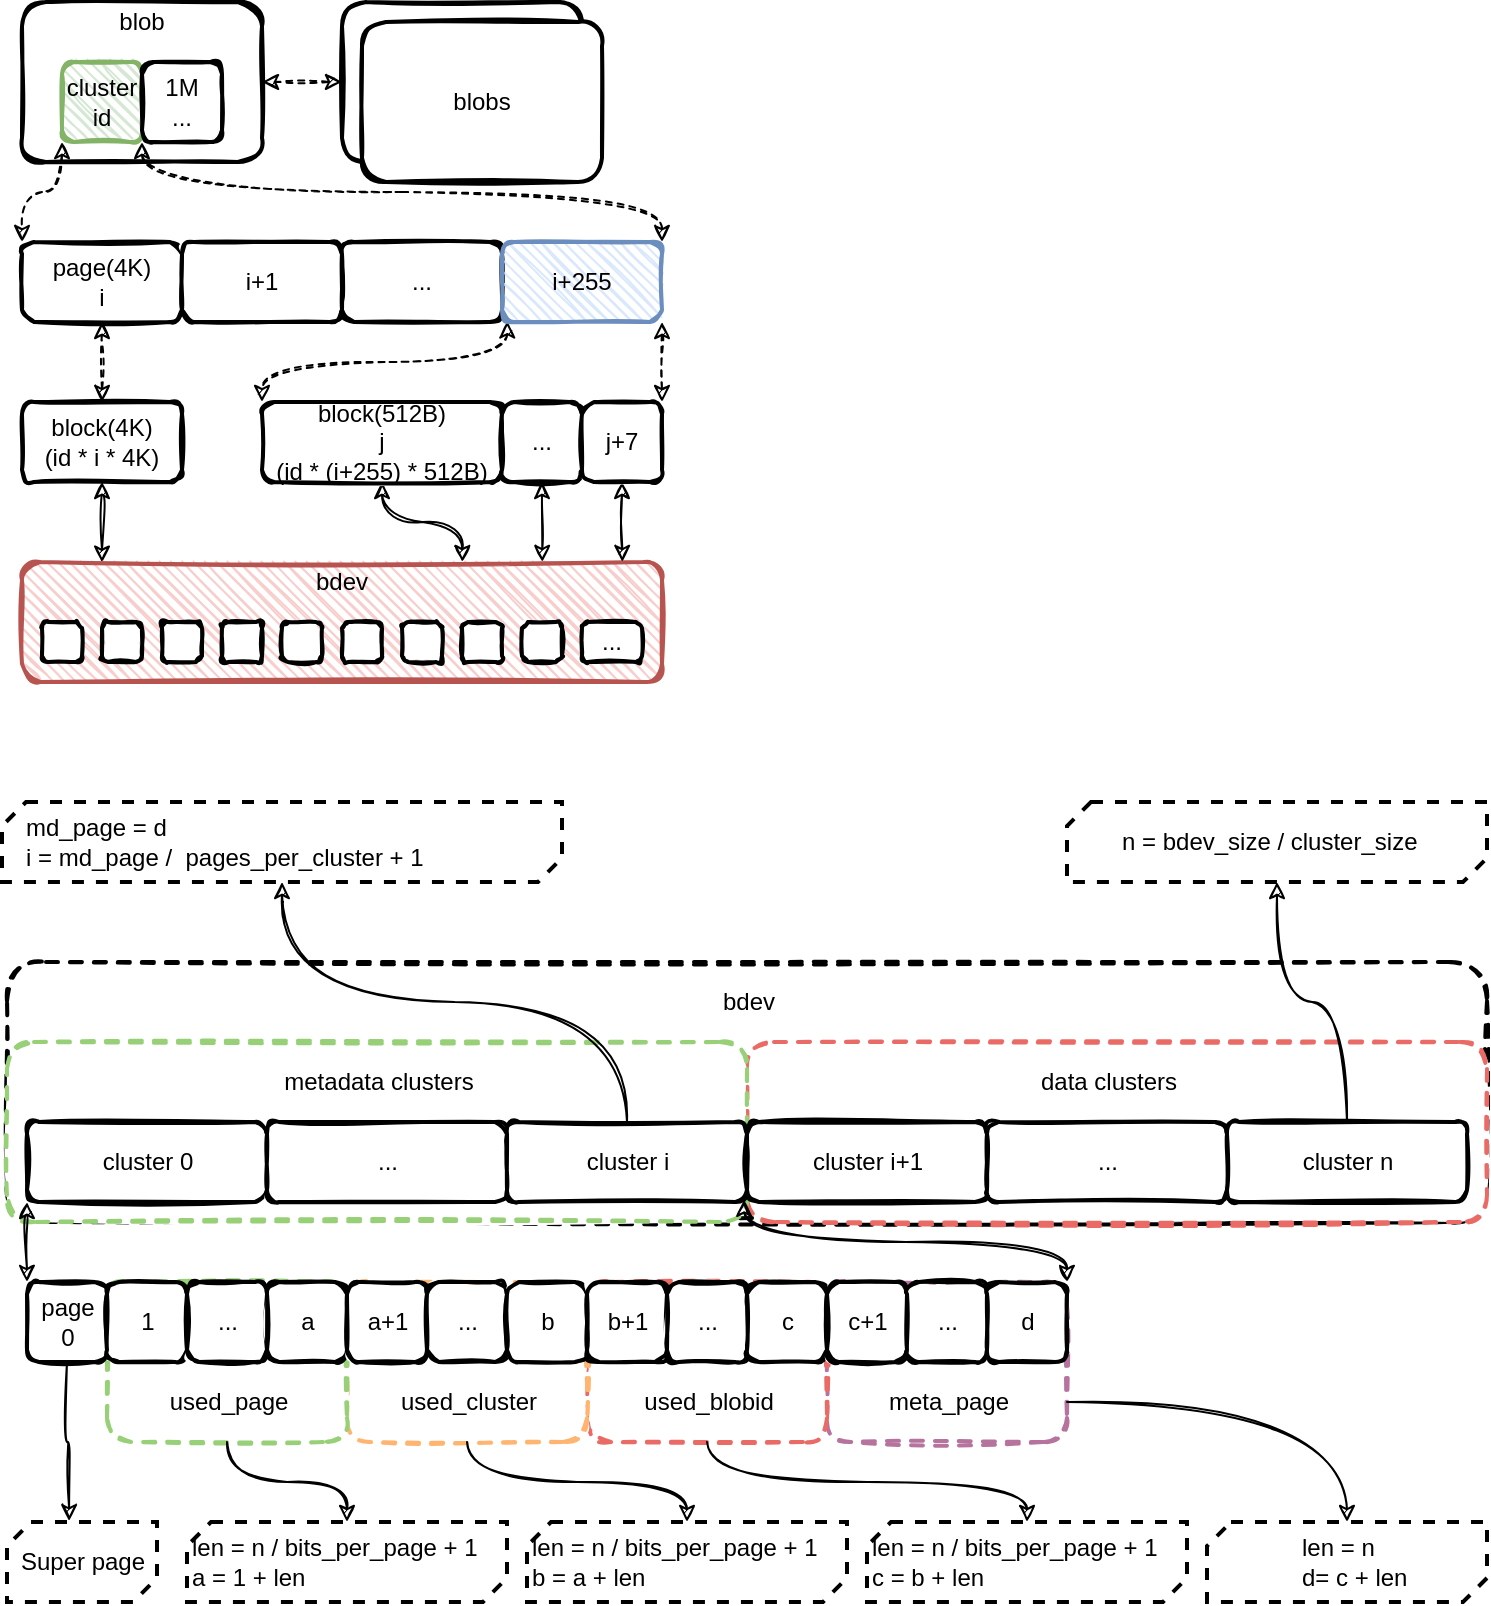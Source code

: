 <mxfile version="14.8.5" type="github" pages="3">
  <diagram id="HMUfEcPvsCLcHgVx3CYw" name="blobstore">
    <mxGraphModel dx="1185" dy="770" grid="1" gridSize="10" guides="1" tooltips="1" connect="1" arrows="1" fold="1" page="1" pageScale="1" pageWidth="827" pageHeight="1169" math="0" shadow="0">
      <root>
        <mxCell id="0" />
        <mxCell id="1" parent="0" />
        <mxCell id="opUjCVgP9MgVqrXwYfAH-7" style="edgeStyle=orthogonalEdgeStyle;curved=1;rounded=0;sketch=1;orthogonalLoop=1;jettySize=auto;html=1;entryX=0;entryY=0.5;entryDx=0;entryDy=0;dashed=1;startArrow=classic;startFill=1;" edge="1" parent="1" source="yjkvnuQAUtMfFMIKTsWW-1" target="opUjCVgP9MgVqrXwYfAH-2">
          <mxGeometry relative="1" as="geometry" />
        </mxCell>
        <mxCell id="yjkvnuQAUtMfFMIKTsWW-1" value="" style="rounded=1;whiteSpace=wrap;html=1;strokeWidth=2;fillWeight=4;hachureGap=8;hachureAngle=45;sketch=1;fillColor=#FFFFFF;" vertex="1" parent="1">
          <mxGeometry x="40" y="40" width="120" height="80" as="geometry" />
        </mxCell>
        <UserObject label="blob" placeholders="1" name="Variable" id="opUjCVgP9MgVqrXwYfAH-1">
          <mxCell style="text;html=1;strokeColor=none;fillColor=none;align=center;verticalAlign=middle;whiteSpace=wrap;overflow=hidden;fillWeight=1;hachureGap=4;" vertex="1" parent="1">
            <mxGeometry x="75" y="40" width="50" height="20" as="geometry" />
          </mxCell>
        </UserObject>
        <mxCell id="opUjCVgP9MgVqrXwYfAH-2" value="" style="rounded=1;whiteSpace=wrap;html=1;strokeWidth=2;fillWeight=4;hachureGap=8;hachureAngle=45;sketch=1;fillColor=#FFFFFF;" vertex="1" parent="1">
          <mxGeometry x="200" y="40" width="120" height="80" as="geometry" />
        </mxCell>
        <mxCell id="opUjCVgP9MgVqrXwYfAH-3" value="blobs" style="rounded=1;whiteSpace=wrap;html=1;strokeWidth=2;fillWeight=4;hachureGap=8;hachureAngle=45;sketch=1;fillColor=#FFFFFF;" vertex="1" parent="1">
          <mxGeometry x="210" y="50" width="120" height="80" as="geometry" />
        </mxCell>
        <mxCell id="opUjCVgP9MgVqrXwYfAH-14" style="edgeStyle=orthogonalEdgeStyle;curved=1;rounded=0;sketch=1;orthogonalLoop=1;jettySize=auto;html=1;exitX=0;exitY=1;exitDx=0;exitDy=0;entryX=0;entryY=0;entryDx=0;entryDy=0;dashed=1;startArrow=classic;startFill=1;" edge="1" parent="1" source="opUjCVgP9MgVqrXwYfAH-5" target="opUjCVgP9MgVqrXwYfAH-9">
          <mxGeometry relative="1" as="geometry" />
        </mxCell>
        <mxCell id="opUjCVgP9MgVqrXwYfAH-15" style="edgeStyle=orthogonalEdgeStyle;curved=1;rounded=0;sketch=1;orthogonalLoop=1;jettySize=auto;html=1;entryX=1;entryY=0;entryDx=0;entryDy=0;dashed=1;startArrow=classic;startFill=1;exitX=0;exitY=1;exitDx=0;exitDy=0;" edge="1" parent="1" source="opUjCVgP9MgVqrXwYfAH-6" target="opUjCVgP9MgVqrXwYfAH-13">
          <mxGeometry relative="1" as="geometry" />
        </mxCell>
        <mxCell id="opUjCVgP9MgVqrXwYfAH-5" value="cluster&lt;br&gt;id" style="rounded=1;whiteSpace=wrap;html=1;strokeWidth=2;fillWeight=1;hachureGap=4;hachureAngle=45;sketch=1;fillColor=#d5e8d4;strokeColor=#82b366;" vertex="1" parent="1">
          <mxGeometry x="60" y="70" width="40" height="40" as="geometry" />
        </mxCell>
        <mxCell id="opUjCVgP9MgVqrXwYfAH-6" value="1M&lt;br&gt;..." style="rounded=1;whiteSpace=wrap;html=1;strokeWidth=2;fillWeight=4;hachureGap=8;hachureAngle=45;sketch=1;fillColor=#FFFFFF;" vertex="1" parent="1">
          <mxGeometry x="100" y="70" width="40" height="40" as="geometry" />
        </mxCell>
        <mxCell id="opUjCVgP9MgVqrXwYfAH-17" style="edgeStyle=orthogonalEdgeStyle;curved=1;rounded=0;sketch=1;orthogonalLoop=1;jettySize=auto;html=1;entryX=0.5;entryY=0;entryDx=0;entryDy=0;dashed=1;startArrow=classic;startFill=1;" edge="1" parent="1" source="opUjCVgP9MgVqrXwYfAH-9" target="opUjCVgP9MgVqrXwYfAH-16">
          <mxGeometry relative="1" as="geometry" />
        </mxCell>
        <mxCell id="opUjCVgP9MgVqrXwYfAH-9" value="page(4K)&lt;br&gt;i" style="rounded=1;whiteSpace=wrap;html=1;strokeWidth=2;fillWeight=4;hachureGap=8;hachureAngle=45;sketch=1;fillColor=#FFFFFF;" vertex="1" parent="1">
          <mxGeometry x="40" y="160" width="80" height="40" as="geometry" />
        </mxCell>
        <mxCell id="opUjCVgP9MgVqrXwYfAH-11" value="i+1" style="rounded=1;whiteSpace=wrap;html=1;strokeWidth=2;fillWeight=4;hachureGap=8;hachureAngle=45;sketch=1;fillColor=#FFFFFF;" vertex="1" parent="1">
          <mxGeometry x="120" y="160" width="80" height="40" as="geometry" />
        </mxCell>
        <mxCell id="opUjCVgP9MgVqrXwYfAH-12" value="..." style="rounded=1;whiteSpace=wrap;html=1;strokeWidth=2;fillWeight=4;hachureGap=8;hachureAngle=45;sketch=1;fillColor=#FFFFFF;" vertex="1" parent="1">
          <mxGeometry x="200" y="160" width="80" height="40" as="geometry" />
        </mxCell>
        <mxCell id="opUjCVgP9MgVqrXwYfAH-43" style="edgeStyle=orthogonalEdgeStyle;curved=1;rounded=0;sketch=1;orthogonalLoop=1;jettySize=auto;html=1;entryX=0;entryY=0;entryDx=0;entryDy=0;startArrow=classic;startFill=1;exitX=0.033;exitY=0.992;exitDx=0;exitDy=0;exitPerimeter=0;dashed=1;" edge="1" parent="1" source="opUjCVgP9MgVqrXwYfAH-13" target="opUjCVgP9MgVqrXwYfAH-39">
          <mxGeometry relative="1" as="geometry" />
        </mxCell>
        <mxCell id="opUjCVgP9MgVqrXwYfAH-44" style="edgeStyle=orthogonalEdgeStyle;curved=1;rounded=0;sketch=1;orthogonalLoop=1;jettySize=auto;html=1;entryX=1;entryY=0;entryDx=0;entryDy=0;dashed=1;startArrow=classic;startFill=1;exitX=1;exitY=1;exitDx=0;exitDy=0;" edge="1" parent="1" source="opUjCVgP9MgVqrXwYfAH-13" target="opUjCVgP9MgVqrXwYfAH-42">
          <mxGeometry relative="1" as="geometry" />
        </mxCell>
        <mxCell id="opUjCVgP9MgVqrXwYfAH-13" value="i+255" style="rounded=1;whiteSpace=wrap;html=1;strokeWidth=2;fillWeight=1;hachureGap=4;hachureAngle=45;sketch=1;fillColor=#dae8fc;strokeColor=#6c8ebf;" vertex="1" parent="1">
          <mxGeometry x="280" y="160" width="80" height="40" as="geometry" />
        </mxCell>
        <mxCell id="opUjCVgP9MgVqrXwYfAH-38" style="edgeStyle=orthogonalEdgeStyle;curved=1;rounded=0;sketch=1;orthogonalLoop=1;jettySize=auto;html=1;entryX=0.125;entryY=0.006;entryDx=0;entryDy=0;entryPerimeter=0;startArrow=classic;startFill=1;" edge="1" parent="1" source="opUjCVgP9MgVqrXwYfAH-16" target="opUjCVgP9MgVqrXwYfAH-21">
          <mxGeometry relative="1" as="geometry" />
        </mxCell>
        <mxCell id="opUjCVgP9MgVqrXwYfAH-16" value="block(4K)&lt;br&gt;(id * i * 4K)" style="rounded=1;whiteSpace=wrap;html=1;strokeWidth=2;fillWeight=4;hachureGap=8;hachureAngle=45;sketch=1;fillColor=#FFFFFF;" vertex="1" parent="1">
          <mxGeometry x="40" y="240" width="80" height="40" as="geometry" />
        </mxCell>
        <mxCell id="opUjCVgP9MgVqrXwYfAH-21" value="" style="rounded=1;whiteSpace=wrap;html=1;strokeWidth=2;fillWeight=1;hachureGap=4;hachureAngle=45;sketch=1;fillColor=#f8cecc;strokeColor=#b85450;" vertex="1" parent="1">
          <mxGeometry x="40" y="320" width="320" height="60" as="geometry" />
        </mxCell>
        <mxCell id="opUjCVgP9MgVqrXwYfAH-22" value="" style="rounded=1;whiteSpace=wrap;html=1;strokeWidth=2;fillWeight=4;hachureGap=8;hachureAngle=45;sketch=1;fillColor=#FFFFFF;" vertex="1" parent="1">
          <mxGeometry x="50" y="350" width="20" height="20" as="geometry" />
        </mxCell>
        <mxCell id="opUjCVgP9MgVqrXwYfAH-28" value="" style="rounded=1;whiteSpace=wrap;html=1;strokeWidth=2;fillWeight=4;hachureGap=8;hachureAngle=45;sketch=1;fillColor=#FFFFFF;" vertex="1" parent="1">
          <mxGeometry x="80" y="350" width="20" height="20" as="geometry" />
        </mxCell>
        <mxCell id="opUjCVgP9MgVqrXwYfAH-29" value="" style="rounded=1;whiteSpace=wrap;html=1;strokeWidth=2;fillWeight=4;hachureGap=8;hachureAngle=45;sketch=1;fillColor=#FFFFFF;" vertex="1" parent="1">
          <mxGeometry x="110" y="350" width="20" height="20" as="geometry" />
        </mxCell>
        <mxCell id="opUjCVgP9MgVqrXwYfAH-30" value="" style="rounded=1;whiteSpace=wrap;html=1;strokeWidth=2;fillWeight=4;hachureGap=8;hachureAngle=45;sketch=1;fillColor=#FFFFFF;" vertex="1" parent="1">
          <mxGeometry x="140" y="350" width="20" height="20" as="geometry" />
        </mxCell>
        <mxCell id="opUjCVgP9MgVqrXwYfAH-31" value="" style="rounded=1;whiteSpace=wrap;html=1;strokeWidth=2;fillWeight=4;hachureGap=8;hachureAngle=45;sketch=1;fillColor=#FFFFFF;" vertex="1" parent="1">
          <mxGeometry x="170" y="350" width="20" height="20" as="geometry" />
        </mxCell>
        <mxCell id="opUjCVgP9MgVqrXwYfAH-32" value="" style="rounded=1;whiteSpace=wrap;html=1;strokeWidth=2;fillWeight=4;hachureGap=8;hachureAngle=45;sketch=1;fillColor=#FFFFFF;" vertex="1" parent="1">
          <mxGeometry x="200" y="350" width="20" height="20" as="geometry" />
        </mxCell>
        <mxCell id="opUjCVgP9MgVqrXwYfAH-33" value="" style="rounded=1;whiteSpace=wrap;html=1;strokeWidth=2;fillWeight=4;hachureGap=8;hachureAngle=45;sketch=1;fillColor=#FFFFFF;" vertex="1" parent="1">
          <mxGeometry x="230" y="350" width="20" height="20" as="geometry" />
        </mxCell>
        <mxCell id="opUjCVgP9MgVqrXwYfAH-34" value="" style="rounded=1;whiteSpace=wrap;html=1;strokeWidth=2;fillWeight=4;hachureGap=8;hachureAngle=45;sketch=1;fillColor=#FFFFFF;" vertex="1" parent="1">
          <mxGeometry x="260" y="350" width="20" height="20" as="geometry" />
        </mxCell>
        <mxCell id="opUjCVgP9MgVqrXwYfAH-35" value="" style="rounded=1;whiteSpace=wrap;html=1;strokeWidth=2;fillWeight=4;hachureGap=8;hachureAngle=45;sketch=1;fillColor=#FFFFFF;" vertex="1" parent="1">
          <mxGeometry x="290" y="350" width="20" height="20" as="geometry" />
        </mxCell>
        <mxCell id="opUjCVgP9MgVqrXwYfAH-36" value="..." style="rounded=1;whiteSpace=wrap;html=1;strokeWidth=2;fillWeight=4;hachureGap=8;hachureAngle=45;sketch=1;fillColor=#FFFFFF;" vertex="1" parent="1">
          <mxGeometry x="320" y="350" width="30" height="20" as="geometry" />
        </mxCell>
        <UserObject label="bdev" placeholders="1" name="Variable" id="opUjCVgP9MgVqrXwYfAH-37">
          <mxCell style="text;html=1;strokeColor=none;fillColor=none;align=center;verticalAlign=middle;whiteSpace=wrap;overflow=hidden;dashed=1;fillWeight=1;hachureGap=4;" vertex="1" parent="1">
            <mxGeometry x="160" y="320" width="80" height="20" as="geometry" />
          </mxCell>
        </UserObject>
        <mxCell id="opUjCVgP9MgVqrXwYfAH-45" style="edgeStyle=orthogonalEdgeStyle;curved=1;rounded=0;sketch=1;orthogonalLoop=1;jettySize=auto;html=1;entryX=0.688;entryY=0;entryDx=0;entryDy=0;entryPerimeter=0;startArrow=classic;startFill=1;" edge="1" parent="1" source="opUjCVgP9MgVqrXwYfAH-39" target="opUjCVgP9MgVqrXwYfAH-21">
          <mxGeometry relative="1" as="geometry" />
        </mxCell>
        <mxCell id="opUjCVgP9MgVqrXwYfAH-39" value="block(512B)&lt;br&gt;j&lt;br&gt;(id * (i+255) * 512B)" style="rounded=1;whiteSpace=wrap;html=1;strokeWidth=2;fillWeight=4;hachureGap=8;hachureAngle=45;sketch=1;fillColor=#FFFFFF;" vertex="1" parent="1">
          <mxGeometry x="160" y="240" width="120" height="40" as="geometry" />
        </mxCell>
        <mxCell id="opUjCVgP9MgVqrXwYfAH-46" style="edgeStyle=orthogonalEdgeStyle;curved=1;rounded=0;sketch=1;orthogonalLoop=1;jettySize=auto;html=1;entryX=0.813;entryY=0;entryDx=0;entryDy=0;entryPerimeter=0;startArrow=classic;startFill=1;" edge="1" parent="1" source="opUjCVgP9MgVqrXwYfAH-41" target="opUjCVgP9MgVqrXwYfAH-21">
          <mxGeometry relative="1" as="geometry" />
        </mxCell>
        <mxCell id="opUjCVgP9MgVqrXwYfAH-41" value="..." style="rounded=1;whiteSpace=wrap;html=1;strokeWidth=2;fillWeight=4;hachureGap=8;hachureAngle=45;sketch=1;fillColor=#FFFFFF;" vertex="1" parent="1">
          <mxGeometry x="280" y="240" width="40" height="40" as="geometry" />
        </mxCell>
        <mxCell id="opUjCVgP9MgVqrXwYfAH-47" style="edgeStyle=orthogonalEdgeStyle;curved=1;rounded=0;sketch=1;orthogonalLoop=1;jettySize=auto;html=1;entryX=0.938;entryY=0;entryDx=0;entryDy=0;entryPerimeter=0;startArrow=classic;startFill=1;" edge="1" parent="1" source="opUjCVgP9MgVqrXwYfAH-42" target="opUjCVgP9MgVqrXwYfAH-21">
          <mxGeometry relative="1" as="geometry" />
        </mxCell>
        <mxCell id="opUjCVgP9MgVqrXwYfAH-42" value="j+7" style="rounded=1;whiteSpace=wrap;html=1;strokeWidth=2;fillWeight=4;hachureGap=8;hachureAngle=45;sketch=1;fillColor=#FFFFFF;" vertex="1" parent="1">
          <mxGeometry x="320" y="240" width="40" height="40" as="geometry" />
        </mxCell>
        <mxCell id="MxjPXMLoZIJZ8kRGRF24-5" value="" style="group" vertex="1" connectable="0" parent="1">
          <mxGeometry x="30" y="440" width="742.5" height="400" as="geometry" />
        </mxCell>
        <mxCell id="MxjPXMLoZIJZ8kRGRF24-3" value="" style="rounded=1;whiteSpace=wrap;html=1;strokeWidth=2;fillWeight=1;hachureGap=4;hachureAngle=45;sketch=1;dashed=1;" vertex="1" parent="MxjPXMLoZIJZ8kRGRF24-5">
          <mxGeometry x="2.5" y="80" width="740" height="130" as="geometry" />
        </mxCell>
        <mxCell id="6Unt2uhk5CP6XBJUHgeK-4" value="" style="rounded=1;whiteSpace=wrap;html=1;strokeWidth=2;fillWeight=1;hachureGap=4;hachureAngle=45;sketch=1;dashed=1;strokeColor=#B5739D;" vertex="1" parent="MxjPXMLoZIJZ8kRGRF24-5">
          <mxGeometry x="412.5" y="240" width="120" height="80" as="geometry" />
        </mxCell>
        <mxCell id="6Unt2uhk5CP6XBJUHgeK-3" value="" style="rounded=1;whiteSpace=wrap;html=1;strokeWidth=2;fillWeight=1;hachureGap=4;hachureAngle=45;sketch=1;dashed=1;strokeColor=#EA6B66;" vertex="1" parent="MxjPXMLoZIJZ8kRGRF24-5">
          <mxGeometry x="292.5" y="240" width="120" height="80" as="geometry" />
        </mxCell>
        <mxCell id="6Unt2uhk5CP6XBJUHgeK-2" value="" style="rounded=1;whiteSpace=wrap;html=1;strokeWidth=2;fillWeight=1;hachureGap=4;hachureAngle=45;sketch=1;dashed=1;strokeColor=#FFB570;" vertex="1" parent="MxjPXMLoZIJZ8kRGRF24-5">
          <mxGeometry x="172.5" y="240" width="120" height="80" as="geometry" />
        </mxCell>
        <mxCell id="6Unt2uhk5CP6XBJUHgeK-1" value="" style="rounded=1;whiteSpace=wrap;html=1;strokeWidth=2;fillWeight=1;hachureGap=4;hachureAngle=45;sketch=1;dashed=1;strokeColor=#97D077;" vertex="1" parent="MxjPXMLoZIJZ8kRGRF24-5">
          <mxGeometry x="52.5" y="240" width="120" height="80" as="geometry" />
        </mxCell>
        <mxCell id="L-JeNa4OgQUWgZ7uCy0m-9" value="" style="rounded=1;whiteSpace=wrap;html=1;strokeWidth=2;fillWeight=1;hachureGap=4;hachureAngle=45;sketch=1;dashed=1;strokeColor=#EA6B66;" vertex="1" parent="MxjPXMLoZIJZ8kRGRF24-5">
          <mxGeometry x="372.5" y="120" width="370" height="90" as="geometry" />
        </mxCell>
        <mxCell id="L-JeNa4OgQUWgZ7uCy0m-8" value="" style="rounded=1;whiteSpace=wrap;html=1;strokeWidth=2;fillWeight=1;hachureGap=4;hachureAngle=45;sketch=1;dashed=1;strokeColor=#97D077;" vertex="1" parent="MxjPXMLoZIJZ8kRGRF24-5">
          <mxGeometry x="2.5" y="120" width="370" height="90" as="geometry" />
        </mxCell>
        <mxCell id="L-JeNa4OgQUWgZ7uCy0m-1" value="cluster 0" style="rounded=1;whiteSpace=wrap;html=1;strokeWidth=2;fillWeight=1;hachureGap=4;hachureAngle=45;sketch=1;" vertex="1" parent="MxjPXMLoZIJZ8kRGRF24-5">
          <mxGeometry x="12.5" y="160" width="120" height="40" as="geometry" />
        </mxCell>
        <mxCell id="L-JeNa4OgQUWgZ7uCy0m-2" value="..." style="rounded=1;whiteSpace=wrap;html=1;strokeWidth=2;fillWeight=1;hachureGap=4;hachureAngle=45;sketch=1;" vertex="1" parent="MxjPXMLoZIJZ8kRGRF24-5">
          <mxGeometry x="132.5" y="160" width="120" height="40" as="geometry" />
        </mxCell>
        <mxCell id="L-JeNa4OgQUWgZ7uCy0m-3" value="page&lt;br&gt;0" style="rounded=1;whiteSpace=wrap;html=1;strokeWidth=2;fillWeight=1;hachureGap=4;hachureAngle=45;sketch=1;" vertex="1" parent="MxjPXMLoZIJZ8kRGRF24-5">
          <mxGeometry x="12.5" y="240" width="40" height="40" as="geometry" />
        </mxCell>
        <mxCell id="L-JeNa4OgQUWgZ7uCy0m-4" value="cluster i" style="rounded=1;whiteSpace=wrap;html=1;strokeWidth=2;fillWeight=1;hachureGap=4;hachureAngle=45;sketch=1;" vertex="1" parent="MxjPXMLoZIJZ8kRGRF24-5">
          <mxGeometry x="252.5" y="160" width="120" height="40" as="geometry" />
        </mxCell>
        <mxCell id="L-JeNa4OgQUWgZ7uCy0m-25" style="edgeStyle=orthogonalEdgeStyle;curved=1;rounded=0;sketch=1;orthogonalLoop=1;jettySize=auto;html=1;exitX=0.988;exitY=0.972;exitDx=0;exitDy=0;entryX=1;entryY=0;entryDx=0;entryDy=0;startArrow=classic;startFill=1;exitPerimeter=0;" edge="1" parent="MxjPXMLoZIJZ8kRGRF24-5" source="L-JeNa4OgQUWgZ7uCy0m-4" target="6Unt2uhk5CP6XBJUHgeK-10">
          <mxGeometry relative="1" as="geometry">
            <Array as="points">
              <mxPoint x="371.5" y="220" />
              <mxPoint x="532.5" y="220" />
            </Array>
          </mxGeometry>
        </mxCell>
        <mxCell id="L-JeNa4OgQUWgZ7uCy0m-5" value="cluster i+1" style="rounded=1;whiteSpace=wrap;html=1;strokeWidth=2;fillWeight=1;hachureGap=4;hachureAngle=45;sketch=1;" vertex="1" parent="MxjPXMLoZIJZ8kRGRF24-5">
          <mxGeometry x="372.5" y="160" width="120" height="40" as="geometry" />
        </mxCell>
        <mxCell id="L-JeNa4OgQUWgZ7uCy0m-6" value="..." style="rounded=1;whiteSpace=wrap;html=1;strokeWidth=2;fillWeight=1;hachureGap=4;hachureAngle=45;sketch=1;" vertex="1" parent="MxjPXMLoZIJZ8kRGRF24-5">
          <mxGeometry x="492.5" y="160" width="120" height="40" as="geometry" />
        </mxCell>
        <mxCell id="L-JeNa4OgQUWgZ7uCy0m-7" value="cluster n" style="rounded=1;whiteSpace=wrap;html=1;strokeWidth=2;fillWeight=1;hachureGap=4;hachureAngle=45;sketch=1;" vertex="1" parent="MxjPXMLoZIJZ8kRGRF24-5">
          <mxGeometry x="612.5" y="160" width="120" height="40" as="geometry" />
        </mxCell>
        <mxCell id="L-JeNa4OgQUWgZ7uCy0m-11" style="edgeStyle=orthogonalEdgeStyle;curved=1;rounded=0;sketch=1;orthogonalLoop=1;jettySize=auto;html=1;exitX=0;exitY=1;exitDx=0;exitDy=0;entryX=0;entryY=0;entryDx=0;entryDy=0;startArrow=classic;startFill=1;" edge="1" parent="MxjPXMLoZIJZ8kRGRF24-5" source="L-JeNa4OgQUWgZ7uCy0m-1" target="L-JeNa4OgQUWgZ7uCy0m-3">
          <mxGeometry relative="1" as="geometry" />
        </mxCell>
        <mxCell id="L-JeNa4OgQUWgZ7uCy0m-12" value="metadata clusters" style="text;html=1;align=center;verticalAlign=middle;resizable=0;points=[];autosize=1;strokeColor=none;" vertex="1" parent="MxjPXMLoZIJZ8kRGRF24-5">
          <mxGeometry x="132.5" y="130" width="110" height="20" as="geometry" />
        </mxCell>
        <mxCell id="L-JeNa4OgQUWgZ7uCy0m-13" value="data clusters" style="text;html=1;align=center;verticalAlign=middle;resizable=0;points=[];autosize=1;strokeColor=none;" vertex="1" parent="MxjPXMLoZIJZ8kRGRF24-5">
          <mxGeometry x="512.5" y="130" width="80" height="20" as="geometry" />
        </mxCell>
        <mxCell id="L-JeNa4OgQUWgZ7uCy0m-14" value="1" style="rounded=1;whiteSpace=wrap;html=1;strokeWidth=2;fillWeight=1;hachureGap=4;hachureAngle=45;sketch=1;" vertex="1" parent="MxjPXMLoZIJZ8kRGRF24-5">
          <mxGeometry x="52.5" y="240" width="40" height="40" as="geometry" />
        </mxCell>
        <mxCell id="L-JeNa4OgQUWgZ7uCy0m-15" value="..." style="rounded=1;whiteSpace=wrap;html=1;strokeWidth=2;fillWeight=1;hachureGap=4;hachureAngle=45;sketch=1;" vertex="1" parent="MxjPXMLoZIJZ8kRGRF24-5">
          <mxGeometry x="92.5" y="240" width="40" height="40" as="geometry" />
        </mxCell>
        <mxCell id="L-JeNa4OgQUWgZ7uCy0m-16" value="a" style="rounded=1;whiteSpace=wrap;html=1;strokeWidth=2;fillWeight=1;hachureGap=4;hachureAngle=45;sketch=1;" vertex="1" parent="MxjPXMLoZIJZ8kRGRF24-5">
          <mxGeometry x="132.5" y="240" width="40" height="40" as="geometry" />
        </mxCell>
        <mxCell id="L-JeNa4OgQUWgZ7uCy0m-17" value="a+1" style="rounded=1;whiteSpace=wrap;html=1;strokeWidth=2;fillWeight=1;hachureGap=4;hachureAngle=45;sketch=1;" vertex="1" parent="MxjPXMLoZIJZ8kRGRF24-5">
          <mxGeometry x="172.5" y="240" width="40" height="40" as="geometry" />
        </mxCell>
        <mxCell id="L-JeNa4OgQUWgZ7uCy0m-18" value="..." style="rounded=1;whiteSpace=wrap;html=1;strokeWidth=2;fillWeight=1;hachureGap=4;hachureAngle=45;sketch=1;" vertex="1" parent="MxjPXMLoZIJZ8kRGRF24-5">
          <mxGeometry x="212.5" y="240" width="40" height="40" as="geometry" />
        </mxCell>
        <mxCell id="L-JeNa4OgQUWgZ7uCy0m-19" value="b" style="rounded=1;whiteSpace=wrap;html=1;strokeWidth=2;fillWeight=1;hachureGap=4;hachureAngle=45;sketch=1;" vertex="1" parent="MxjPXMLoZIJZ8kRGRF24-5">
          <mxGeometry x="252.5" y="240" width="40" height="40" as="geometry" />
        </mxCell>
        <mxCell id="L-JeNa4OgQUWgZ7uCy0m-20" value="b+1" style="rounded=1;whiteSpace=wrap;html=1;strokeWidth=2;fillWeight=1;hachureGap=4;hachureAngle=45;sketch=1;" vertex="1" parent="MxjPXMLoZIJZ8kRGRF24-5">
          <mxGeometry x="292.5" y="240" width="40" height="40" as="geometry" />
        </mxCell>
        <mxCell id="L-JeNa4OgQUWgZ7uCy0m-21" value="..." style="rounded=1;whiteSpace=wrap;html=1;strokeWidth=2;fillWeight=1;hachureGap=4;hachureAngle=45;sketch=1;" vertex="1" parent="MxjPXMLoZIJZ8kRGRF24-5">
          <mxGeometry x="332.5" y="240" width="40" height="40" as="geometry" />
        </mxCell>
        <mxCell id="L-JeNa4OgQUWgZ7uCy0m-22" value="c" style="rounded=1;whiteSpace=wrap;html=1;strokeWidth=2;fillWeight=1;hachureGap=4;hachureAngle=45;sketch=1;" vertex="1" parent="MxjPXMLoZIJZ8kRGRF24-5">
          <mxGeometry x="372.5" y="240" width="40" height="40" as="geometry" />
        </mxCell>
        <mxCell id="L-JeNa4OgQUWgZ7uCy0m-23" value="c+1" style="rounded=1;whiteSpace=wrap;html=1;strokeWidth=2;fillWeight=1;hachureGap=4;hachureAngle=45;sketch=1;" vertex="1" parent="MxjPXMLoZIJZ8kRGRF24-5">
          <mxGeometry x="412.5" y="240" width="40" height="40" as="geometry" />
        </mxCell>
        <mxCell id="L-JeNa4OgQUWgZ7uCy0m-24" value="..." style="rounded=1;whiteSpace=wrap;html=1;strokeWidth=2;fillWeight=1;hachureGap=4;hachureAngle=45;sketch=1;" vertex="1" parent="MxjPXMLoZIJZ8kRGRF24-5">
          <mxGeometry x="452.5" y="240" width="40" height="40" as="geometry" />
        </mxCell>
        <mxCell id="6Unt2uhk5CP6XBJUHgeK-5" value="used_page" style="text;html=1;align=center;verticalAlign=middle;resizable=0;points=[];autosize=1;strokeColor=none;" vertex="1" parent="MxjPXMLoZIJZ8kRGRF24-5">
          <mxGeometry x="77.5" y="290" width="70" height="20" as="geometry" />
        </mxCell>
        <mxCell id="6Unt2uhk5CP6XBJUHgeK-6" value="used_cluster" style="text;html=1;align=center;verticalAlign=middle;resizable=0;points=[];autosize=1;strokeColor=none;" vertex="1" parent="MxjPXMLoZIJZ8kRGRF24-5">
          <mxGeometry x="192.5" y="290" width="80" height="20" as="geometry" />
        </mxCell>
        <mxCell id="6Unt2uhk5CP6XBJUHgeK-8" value="used_blobid" style="text;html=1;align=center;verticalAlign=middle;resizable=0;points=[];autosize=1;strokeColor=none;" vertex="1" parent="MxjPXMLoZIJZ8kRGRF24-5">
          <mxGeometry x="312.5" y="290" width="80" height="20" as="geometry" />
        </mxCell>
        <mxCell id="6Unt2uhk5CP6XBJUHgeK-9" value="meta_page" style="text;html=1;align=center;verticalAlign=middle;resizable=0;points=[];autosize=1;strokeColor=none;" vertex="1" parent="MxjPXMLoZIJZ8kRGRF24-5">
          <mxGeometry x="432.5" y="290" width="80" height="20" as="geometry" />
        </mxCell>
        <mxCell id="6Unt2uhk5CP6XBJUHgeK-10" value="d" style="rounded=1;whiteSpace=wrap;html=1;strokeWidth=2;fillWeight=1;hachureGap=4;hachureAngle=45;sketch=1;" vertex="1" parent="MxjPXMLoZIJZ8kRGRF24-5">
          <mxGeometry x="492.5" y="240" width="40" height="40" as="geometry" />
        </mxCell>
        <mxCell id="Uh_ZIttiFILdBuIlEJJW-7" value="" style="verticalLabelPosition=bottom;verticalAlign=top;html=1;shape=mxgraph.basic.diag_snip_rect;dx=6;dashed=1;fillWeight=1;hachureGap=4;fillColor=#FFFFFF;strokeWidth=2;" vertex="1" parent="MxjPXMLoZIJZ8kRGRF24-5">
          <mxGeometry x="2.5" y="360" width="75" height="40" as="geometry" />
        </mxCell>
        <mxCell id="Uh_ZIttiFILdBuIlEJJW-9" style="edgeStyle=orthogonalEdgeStyle;curved=1;rounded=0;sketch=1;orthogonalLoop=1;jettySize=auto;html=1;entryX=0.414;entryY=-0.011;entryDx=0;entryDy=0;entryPerimeter=0;startArrow=none;startFill=0;" edge="1" parent="MxjPXMLoZIJZ8kRGRF24-5" source="L-JeNa4OgQUWgZ7uCy0m-3" target="Uh_ZIttiFILdBuIlEJJW-7">
          <mxGeometry relative="1" as="geometry" />
        </mxCell>
        <mxCell id="Uh_ZIttiFILdBuIlEJJW-8" value="Super page" style="text;html=1;align=center;verticalAlign=middle;resizable=0;points=[];autosize=1;strokeColor=none;" vertex="1" parent="MxjPXMLoZIJZ8kRGRF24-5">
          <mxGeometry y="370" width="80" height="20" as="geometry" />
        </mxCell>
        <mxCell id="Uh_ZIttiFILdBuIlEJJW-10" value="" style="verticalLabelPosition=bottom;verticalAlign=top;html=1;shape=mxgraph.basic.diag_snip_rect;dx=6;dashed=1;fillWeight=1;hachureGap=4;fillColor=#FFFFFF;strokeWidth=2;" vertex="1" parent="MxjPXMLoZIJZ8kRGRF24-5">
          <mxGeometry x="92.5" y="360" width="160" height="40" as="geometry" />
        </mxCell>
        <mxCell id="Uh_ZIttiFILdBuIlEJJW-12" style="edgeStyle=orthogonalEdgeStyle;curved=1;rounded=0;sketch=1;orthogonalLoop=1;jettySize=auto;html=1;entryX=0.5;entryY=0;entryDx=0;entryDy=0;entryPerimeter=0;startArrow=none;startFill=0;" edge="1" parent="MxjPXMLoZIJZ8kRGRF24-5" source="6Unt2uhk5CP6XBJUHgeK-1" target="Uh_ZIttiFILdBuIlEJJW-10">
          <mxGeometry relative="1" as="geometry" />
        </mxCell>
        <mxCell id="Uh_ZIttiFILdBuIlEJJW-11" value="len = n / bits_per_page + 1&lt;br&gt;a = 1 + len" style="text;html=1;align=left;verticalAlign=middle;resizable=0;points=[];autosize=1;strokeColor=none;" vertex="1" parent="MxjPXMLoZIJZ8kRGRF24-5">
          <mxGeometry x="92.5" y="365" width="160" height="30" as="geometry" />
        </mxCell>
        <mxCell id="Uh_ZIttiFILdBuIlEJJW-13" value="" style="verticalLabelPosition=bottom;verticalAlign=top;html=1;shape=mxgraph.basic.diag_snip_rect;dx=6;dashed=1;fillWeight=1;hachureGap=4;fillColor=#FFFFFF;strokeWidth=2;" vertex="1" parent="MxjPXMLoZIJZ8kRGRF24-5">
          <mxGeometry x="262.5" y="360" width="160" height="40" as="geometry" />
        </mxCell>
        <mxCell id="Uh_ZIttiFILdBuIlEJJW-15" style="edgeStyle=orthogonalEdgeStyle;curved=1;rounded=0;sketch=1;orthogonalLoop=1;jettySize=auto;html=1;entryX=0.5;entryY=0;entryDx=0;entryDy=0;entryPerimeter=0;startArrow=none;startFill=0;" edge="1" parent="MxjPXMLoZIJZ8kRGRF24-5" source="6Unt2uhk5CP6XBJUHgeK-2" target="Uh_ZIttiFILdBuIlEJJW-13">
          <mxGeometry relative="1" as="geometry" />
        </mxCell>
        <mxCell id="Uh_ZIttiFILdBuIlEJJW-14" value="len = n / bits_per_page + 1&lt;br&gt;b = a + len" style="text;html=1;align=left;verticalAlign=middle;resizable=0;points=[];autosize=1;strokeColor=none;" vertex="1" parent="MxjPXMLoZIJZ8kRGRF24-5">
          <mxGeometry x="262.5" y="365" width="160" height="30" as="geometry" />
        </mxCell>
        <mxCell id="Uh_ZIttiFILdBuIlEJJW-16" value="" style="verticalLabelPosition=bottom;verticalAlign=top;html=1;shape=mxgraph.basic.diag_snip_rect;dx=6;dashed=1;fillWeight=1;hachureGap=4;fillColor=#FFFFFF;strokeWidth=2;" vertex="1" parent="MxjPXMLoZIJZ8kRGRF24-5">
          <mxGeometry x="432.5" y="360" width="160" height="40" as="geometry" />
        </mxCell>
        <mxCell id="Uh_ZIttiFILdBuIlEJJW-18" style="edgeStyle=orthogonalEdgeStyle;curved=1;rounded=0;sketch=1;orthogonalLoop=1;jettySize=auto;html=1;entryX=0.5;entryY=0;entryDx=0;entryDy=0;entryPerimeter=0;startArrow=none;startFill=0;exitX=0.5;exitY=1;exitDx=0;exitDy=0;" edge="1" parent="MxjPXMLoZIJZ8kRGRF24-5" source="6Unt2uhk5CP6XBJUHgeK-3" target="Uh_ZIttiFILdBuIlEJJW-16">
          <mxGeometry relative="1" as="geometry" />
        </mxCell>
        <mxCell id="Uh_ZIttiFILdBuIlEJJW-17" value="len = n / bits_per_page + 1&lt;br&gt;c = b + len" style="text;html=1;align=left;verticalAlign=middle;resizable=0;points=[];autosize=1;strokeColor=none;" vertex="1" parent="MxjPXMLoZIJZ8kRGRF24-5">
          <mxGeometry x="432.5" y="365" width="160" height="30" as="geometry" />
        </mxCell>
        <mxCell id="Uh_ZIttiFILdBuIlEJJW-19" value="" style="verticalLabelPosition=bottom;verticalAlign=top;html=1;shape=mxgraph.basic.diag_snip_rect;dx=6;dashed=1;fillWeight=1;hachureGap=4;fillColor=#FFFFFF;strokeWidth=2;" vertex="1" parent="MxjPXMLoZIJZ8kRGRF24-5">
          <mxGeometry x="602.5" y="360" width="140" height="40" as="geometry" />
        </mxCell>
        <mxCell id="Uh_ZIttiFILdBuIlEJJW-21" style="edgeStyle=orthogonalEdgeStyle;curved=1;rounded=0;sketch=1;orthogonalLoop=1;jettySize=auto;html=1;entryX=0.5;entryY=0;entryDx=0;entryDy=0;entryPerimeter=0;startArrow=none;startFill=0;exitX=1;exitY=0.75;exitDx=0;exitDy=0;" edge="1" parent="MxjPXMLoZIJZ8kRGRF24-5" source="6Unt2uhk5CP6XBJUHgeK-4" target="Uh_ZIttiFILdBuIlEJJW-19">
          <mxGeometry relative="1" as="geometry" />
        </mxCell>
        <mxCell id="Uh_ZIttiFILdBuIlEJJW-20" value="len = n&lt;br&gt;d= c + len" style="text;html=1;align=left;verticalAlign=middle;resizable=0;points=[];autosize=1;strokeColor=none;" vertex="1" parent="MxjPXMLoZIJZ8kRGRF24-5">
          <mxGeometry x="647.5" y="365" width="70" height="30" as="geometry" />
        </mxCell>
        <mxCell id="MxjPXMLoZIJZ8kRGRF24-1" value="" style="group" vertex="1" connectable="0" parent="MxjPXMLoZIJZ8kRGRF24-5">
          <mxGeometry width="280" height="40" as="geometry" />
        </mxCell>
        <mxCell id="Uh_ZIttiFILdBuIlEJJW-1" value="i" style="verticalLabelPosition=bottom;verticalAlign=top;html=1;shape=mxgraph.basic.diag_snip_rect;dx=6;dashed=1;fillWeight=1;hachureGap=4;fillColor=#FFFFFF;strokeWidth=2;" vertex="1" parent="MxjPXMLoZIJZ8kRGRF24-1">
          <mxGeometry width="280" height="40" as="geometry" />
        </mxCell>
        <mxCell id="Uh_ZIttiFILdBuIlEJJW-5" value="md_page = d&lt;br&gt;i = md_page /&amp;nbsp; pages_per_cluster + 1" style="text;html=1;align=left;verticalAlign=middle;resizable=0;points=[];autosize=1;strokeColor=none;" vertex="1" parent="MxjPXMLoZIJZ8kRGRF24-1">
          <mxGeometry x="10" y="5" width="210" height="30" as="geometry" />
        </mxCell>
        <mxCell id="Uh_ZIttiFILdBuIlEJJW-3" style="edgeStyle=orthogonalEdgeStyle;curved=1;rounded=0;sketch=1;orthogonalLoop=1;jettySize=auto;html=1;entryX=0.5;entryY=1;entryDx=0;entryDy=0;entryPerimeter=0;startArrow=none;startFill=0;" edge="1" parent="MxjPXMLoZIJZ8kRGRF24-5" source="L-JeNa4OgQUWgZ7uCy0m-4" target="Uh_ZIttiFILdBuIlEJJW-1">
          <mxGeometry relative="1" as="geometry" />
        </mxCell>
        <mxCell id="MxjPXMLoZIJZ8kRGRF24-2" value="" style="group" vertex="1" connectable="0" parent="MxjPXMLoZIJZ8kRGRF24-5">
          <mxGeometry x="532.5" width="210" height="40" as="geometry" />
        </mxCell>
        <mxCell id="Uh_ZIttiFILdBuIlEJJW-2" value="" style="verticalLabelPosition=bottom;verticalAlign=top;html=1;shape=mxgraph.basic.diag_snip_rect;dx=6;dashed=1;fillWeight=1;hachureGap=4;fillColor=#FFFFFF;strokeWidth=2;" vertex="1" parent="MxjPXMLoZIJZ8kRGRF24-2">
          <mxGeometry width="210" height="40" as="geometry" />
        </mxCell>
        <mxCell id="Uh_ZIttiFILdBuIlEJJW-6" value="n = bdev_size / cluster_size" style="text;html=1;align=left;verticalAlign=middle;resizable=0;points=[];autosize=1;strokeColor=none;" vertex="1" parent="MxjPXMLoZIJZ8kRGRF24-2">
          <mxGeometry x="25" y="10" width="160" height="20" as="geometry" />
        </mxCell>
        <mxCell id="MxjPXMLoZIJZ8kRGRF24-4" value="bdev" style="text;html=1;align=center;verticalAlign=middle;resizable=0;points=[];autosize=1;strokeColor=none;" vertex="1" parent="MxjPXMLoZIJZ8kRGRF24-5">
          <mxGeometry x="352.5" y="90" width="40" height="20" as="geometry" />
        </mxCell>
        <mxCell id="Uh_ZIttiFILdBuIlEJJW-4" style="edgeStyle=orthogonalEdgeStyle;curved=1;rounded=0;sketch=1;orthogonalLoop=1;jettySize=auto;html=1;entryX=0.5;entryY=1;entryDx=0;entryDy=0;entryPerimeter=0;startArrow=none;startFill=0;" edge="1" parent="MxjPXMLoZIJZ8kRGRF24-5" source="L-JeNa4OgQUWgZ7uCy0m-7" target="Uh_ZIttiFILdBuIlEJJW-2">
          <mxGeometry relative="1" as="geometry" />
        </mxCell>
      </root>
    </mxGraphModel>
  </diagram>
  <diagram id="tnvw_iK9Qhco73b2E2sq" name="blobstore_create">
    <mxGraphModel dx="981" dy="637" grid="1" gridSize="10" guides="1" tooltips="1" connect="1" arrows="1" fold="1" page="1" pageScale="1" pageWidth="827" pageHeight="1169" math="0" shadow="0">
      <root>
        <mxCell id="c7zrl2oEoFyaDzueyGwf-0" />
        <mxCell id="c7zrl2oEoFyaDzueyGwf-1" parent="c7zrl2oEoFyaDzueyGwf-0" />
        <mxCell id="gT0azRC-j18u4p-eV2v2-0" style="edgeStyle=orthogonalEdgeStyle;curved=1;rounded=0;sketch=1;orthogonalLoop=1;jettySize=auto;html=1;dashed=1;" edge="1" parent="c7zrl2oEoFyaDzueyGwf-1" source="gT0azRC-j18u4p-eV2v2-1" target="gT0azRC-j18u4p-eV2v2-2">
          <mxGeometry relative="1" as="geometry" />
        </mxCell>
        <mxCell id="gT0azRC-j18u4p-eV2v2-1" value="spdk_bs_init" style="rounded=1;whiteSpace=wrap;html=1;strokeWidth=2;fillWeight=4;hachureGap=8;hachureAngle=45;sketch=1;fillColor=#FFFFFF;" vertex="1" parent="c7zrl2oEoFyaDzueyGwf-1">
          <mxGeometry x="40" y="40" width="120" height="40" as="geometry" />
        </mxCell>
        <mxCell id="nCfE-EQ4oqrzSV4GnRSf-2" style="edgeStyle=orthogonalEdgeStyle;curved=1;rounded=0;sketch=1;orthogonalLoop=1;jettySize=auto;html=1;entryX=0.5;entryY=0;entryDx=0;entryDy=0;startArrow=none;startFill=0;" edge="1" parent="c7zrl2oEoFyaDzueyGwf-1" source="gT0azRC-j18u4p-eV2v2-2" target="nCfE-EQ4oqrzSV4GnRSf-0">
          <mxGeometry relative="1" as="geometry" />
        </mxCell>
        <mxCell id="gT0azRC-j18u4p-eV2v2-2" value="spdk_bs_opts_init" style="rounded=1;whiteSpace=wrap;html=1;strokeWidth=2;fillWeight=4;hachureGap=8;hachureAngle=45;sketch=1;fillColor=#FFFFFF;" vertex="1" parent="c7zrl2oEoFyaDzueyGwf-1">
          <mxGeometry x="200" y="40" width="120" height="40" as="geometry" />
        </mxCell>
        <mxCell id="nCfE-EQ4oqrzSV4GnRSf-3" style="edgeStyle=orthogonalEdgeStyle;curved=1;rounded=0;sketch=1;orthogonalLoop=1;jettySize=auto;html=1;startArrow=none;startFill=0;" edge="1" parent="c7zrl2oEoFyaDzueyGwf-1" source="nCfE-EQ4oqrzSV4GnRSf-0" target="nCfE-EQ4oqrzSV4GnRSf-1">
          <mxGeometry relative="1" as="geometry" />
        </mxCell>
        <mxCell id="nCfE-EQ4oqrzSV4GnRSf-0" value="bs_opts_verify" style="rounded=1;whiteSpace=wrap;html=1;strokeWidth=2;fillWeight=4;hachureGap=8;hachureAngle=45;sketch=1;fillColor=#FFFFFF;" vertex="1" parent="c7zrl2oEoFyaDzueyGwf-1">
          <mxGeometry x="200" y="100" width="120" height="40" as="geometry" />
        </mxCell>
        <mxCell id="nCfE-EQ4oqrzSV4GnRSf-7" style="edgeStyle=orthogonalEdgeStyle;curved=1;rounded=0;sketch=1;orthogonalLoop=1;jettySize=auto;html=1;entryX=0.5;entryY=0;entryDx=0;entryDy=0;startArrow=none;startFill=0;" edge="1" parent="c7zrl2oEoFyaDzueyGwf-1" source="nCfE-EQ4oqrzSV4GnRSf-1" target="nCfE-EQ4oqrzSV4GnRSf-4">
          <mxGeometry relative="1" as="geometry" />
        </mxCell>
        <mxCell id="nCfE-EQ4oqrzSV4GnRSf-1" value="bs_alloc" style="rounded=1;whiteSpace=wrap;html=1;strokeWidth=2;fillWeight=4;hachureGap=8;hachureAngle=45;sketch=1;fillColor=#FFFFFF;" vertex="1" parent="c7zrl2oEoFyaDzueyGwf-1">
          <mxGeometry x="200" y="160" width="120" height="40" as="geometry" />
        </mxCell>
        <mxCell id="nCfE-EQ4oqrzSV4GnRSf-8" style="edgeStyle=orthogonalEdgeStyle;curved=1;rounded=0;sketch=1;orthogonalLoop=1;jettySize=auto;html=1;entryX=0.5;entryY=0;entryDx=0;entryDy=0;startArrow=none;startFill=0;" edge="1" parent="c7zrl2oEoFyaDzueyGwf-1" source="nCfE-EQ4oqrzSV4GnRSf-4" target="nCfE-EQ4oqrzSV4GnRSf-5">
          <mxGeometry relative="1" as="geometry" />
        </mxCell>
        <mxCell id="nCfE-EQ4oqrzSV4GnRSf-4" value="spdk_bit_array_resize&lt;br&gt;bs-&amp;gt;used_md_pages" style="rounded=1;whiteSpace=wrap;html=1;strokeWidth=2;fillWeight=4;hachureGap=8;hachureAngle=45;sketch=1;fillColor=#FFFFFF;" vertex="1" parent="c7zrl2oEoFyaDzueyGwf-1">
          <mxGeometry x="200" y="220" width="120" height="40" as="geometry" />
        </mxCell>
        <mxCell id="nCfE-EQ4oqrzSV4GnRSf-9" style="edgeStyle=orthogonalEdgeStyle;curved=1;rounded=0;sketch=1;orthogonalLoop=1;jettySize=auto;html=1;entryX=0.5;entryY=0;entryDx=0;entryDy=0;startArrow=none;startFill=0;" edge="1" parent="c7zrl2oEoFyaDzueyGwf-1" source="nCfE-EQ4oqrzSV4GnRSf-5" target="nCfE-EQ4oqrzSV4GnRSf-6">
          <mxGeometry relative="1" as="geometry" />
        </mxCell>
        <mxCell id="nCfE-EQ4oqrzSV4GnRSf-5" value="spdk_bit_array_resize&lt;br&gt;bs-&amp;gt;used_blobids" style="rounded=1;whiteSpace=wrap;html=1;strokeWidth=2;fillWeight=4;hachureGap=8;hachureAngle=45;sketch=1;fillColor=#FFFFFF;" vertex="1" parent="c7zrl2oEoFyaDzueyGwf-1">
          <mxGeometry x="200" y="280" width="120" height="40" as="geometry" />
        </mxCell>
        <mxCell id="nEEXzRYHc8vZsQ-m3rNL-6" style="edgeStyle=orthogonalEdgeStyle;curved=1;rounded=0;sketch=1;orthogonalLoop=1;jettySize=auto;html=1;entryX=0.5;entryY=0;entryDx=0;entryDy=0;startArrow=none;startFill=0;" edge="1" parent="c7zrl2oEoFyaDzueyGwf-1" source="nCfE-EQ4oqrzSV4GnRSf-6" target="nEEXzRYHc8vZsQ-m3rNL-0">
          <mxGeometry relative="1" as="geometry" />
        </mxCell>
        <mxCell id="nCfE-EQ4oqrzSV4GnRSf-6" value="spdk_bit_array_resize&lt;br&gt;bs-&amp;gt;open_blobids" style="rounded=1;whiteSpace=wrap;html=1;strokeWidth=2;fillWeight=4;hachureGap=8;hachureAngle=45;sketch=1;fillColor=#FFFFFF;" vertex="1" parent="c7zrl2oEoFyaDzueyGwf-1">
          <mxGeometry x="200" y="340" width="120" height="40" as="geometry" />
        </mxCell>
        <mxCell id="nEEXzRYHc8vZsQ-m3rNL-4" style="edgeStyle=orthogonalEdgeStyle;curved=1;rounded=0;sketch=1;orthogonalLoop=1;jettySize=auto;html=1;entryX=0.5;entryY=0;entryDx=0;entryDy=0;startArrow=none;startFill=0;" edge="1" parent="c7zrl2oEoFyaDzueyGwf-1" source="nEEXzRYHc8vZsQ-m3rNL-0" target="nEEXzRYHc8vZsQ-m3rNL-1">
          <mxGeometry relative="1" as="geometry" />
        </mxCell>
        <mxCell id="nEEXzRYHc8vZsQ-m3rNL-0" value="used_page" style="rounded=1;whiteSpace=wrap;html=1;strokeWidth=2;fillWeight=4;hachureGap=8;hachureAngle=45;sketch=1;fillColor=#FFFFFF;" vertex="1" parent="c7zrl2oEoFyaDzueyGwf-1">
          <mxGeometry x="200" y="400" width="120" height="40" as="geometry" />
        </mxCell>
        <mxCell id="nEEXzRYHc8vZsQ-m3rNL-5" style="edgeStyle=orthogonalEdgeStyle;curved=1;rounded=0;sketch=1;orthogonalLoop=1;jettySize=auto;html=1;entryX=0.5;entryY=0;entryDx=0;entryDy=0;startArrow=none;startFill=0;" edge="1" parent="c7zrl2oEoFyaDzueyGwf-1" source="nEEXzRYHc8vZsQ-m3rNL-1" target="nEEXzRYHc8vZsQ-m3rNL-2">
          <mxGeometry relative="1" as="geometry" />
        </mxCell>
        <mxCell id="nEEXzRYHc8vZsQ-m3rNL-1" value="used_cluster" style="rounded=1;whiteSpace=wrap;html=1;strokeWidth=2;fillWeight=4;hachureGap=8;hachureAngle=45;sketch=1;fillColor=#FFFFFF;" vertex="1" parent="c7zrl2oEoFyaDzueyGwf-1">
          <mxGeometry x="200" y="460" width="120" height="40" as="geometry" />
        </mxCell>
        <mxCell id="nEEXzRYHc8vZsQ-m3rNL-10" style="edgeStyle=orthogonalEdgeStyle;curved=1;rounded=0;sketch=1;orthogonalLoop=1;jettySize=auto;html=1;entryX=0.5;entryY=0;entryDx=0;entryDy=0;startArrow=none;startFill=0;" edge="1" parent="c7zrl2oEoFyaDzueyGwf-1" source="nEEXzRYHc8vZsQ-m3rNL-2" target="nEEXzRYHc8vZsQ-m3rNL-7">
          <mxGeometry relative="1" as="geometry" />
        </mxCell>
        <mxCell id="nEEXzRYHc8vZsQ-m3rNL-2" value="used_blobid" style="rounded=1;whiteSpace=wrap;html=1;strokeWidth=2;fillWeight=4;hachureGap=8;hachureAngle=45;sketch=1;fillColor=#FFFFFF;" vertex="1" parent="c7zrl2oEoFyaDzueyGwf-1">
          <mxGeometry x="200" y="520" width="120" height="40" as="geometry" />
        </mxCell>
        <mxCell id="nEEXzRYHc8vZsQ-m3rNL-11" style="edgeStyle=orthogonalEdgeStyle;curved=1;rounded=0;sketch=1;orthogonalLoop=1;jettySize=auto;html=1;entryX=0.5;entryY=0;entryDx=0;entryDy=0;startArrow=none;startFill=0;" edge="1" parent="c7zrl2oEoFyaDzueyGwf-1" source="nEEXzRYHc8vZsQ-m3rNL-7" target="nEEXzRYHc8vZsQ-m3rNL-8">
          <mxGeometry relative="1" as="geometry" />
        </mxCell>
        <mxCell id="nEEXzRYHc8vZsQ-m3rNL-7" value="bs_sequence_start" style="rounded=1;whiteSpace=wrap;html=1;strokeWidth=2;fillWeight=4;hachureGap=8;hachureAngle=45;sketch=1;fillColor=#FFFFFF;" vertex="1" parent="c7zrl2oEoFyaDzueyGwf-1">
          <mxGeometry x="200" y="580" width="120" height="40" as="geometry" />
        </mxCell>
        <mxCell id="nEEXzRYHc8vZsQ-m3rNL-12" style="edgeStyle=orthogonalEdgeStyle;curved=1;rounded=0;sketch=1;orthogonalLoop=1;jettySize=auto;html=1;entryX=0.5;entryY=0;entryDx=0;entryDy=0;startArrow=none;startFill=0;" edge="1" parent="c7zrl2oEoFyaDzueyGwf-1" source="nEEXzRYHc8vZsQ-m3rNL-8" target="nEEXzRYHc8vZsQ-m3rNL-9">
          <mxGeometry relative="1" as="geometry" />
        </mxCell>
        <mxCell id="nEEXzRYHc8vZsQ-m3rNL-8" value="bs_sequence_to_batch" style="rounded=1;whiteSpace=wrap;html=1;strokeWidth=2;fillWeight=4;hachureGap=8;hachureAngle=45;sketch=1;fillColor=#FFFFFF;" vertex="1" parent="c7zrl2oEoFyaDzueyGwf-1">
          <mxGeometry x="200" y="640" width="120" height="40" as="geometry" />
        </mxCell>
        <mxCell id="nEEXzRYHc8vZsQ-m3rNL-9" value="bs_batch_write_&lt;br&gt;zeroes_dev" style="rounded=1;whiteSpace=wrap;html=1;strokeWidth=2;fillWeight=4;hachureGap=8;hachureAngle=45;sketch=1;fillColor=#FFFFFF;" vertex="1" parent="c7zrl2oEoFyaDzueyGwf-1">
          <mxGeometry x="200" y="700" width="120" height="40" as="geometry" />
        </mxCell>
      </root>
    </mxGraphModel>
  </diagram>
  <diagram id="5hm3U9hjmPRmfpAsOI34" name="blobstore_io">
    <mxGraphModel dx="813" dy="528" grid="1" gridSize="10" guides="1" tooltips="1" connect="1" arrows="1" fold="1" page="1" pageScale="1" pageWidth="827" pageHeight="1169" math="0" shadow="0">
      <root>
        <mxCell id="mbzQwVN3vlLNx5ZGX1TV-0" />
        <mxCell id="mbzQwVN3vlLNx5ZGX1TV-1" parent="mbzQwVN3vlLNx5ZGX1TV-0" />
        <mxCell id="XRnUVAyQcjOSUDLAM6YQ-0" style="edgeStyle=orthogonalEdgeStyle;curved=1;rounded=0;sketch=1;orthogonalLoop=1;jettySize=auto;html=1;entryX=0.5;entryY=0;entryDx=0;entryDy=0;dashed=1;" edge="1" parent="mbzQwVN3vlLNx5ZGX1TV-1" source="XRnUVAyQcjOSUDLAM6YQ-1" target="XRnUVAyQcjOSUDLAM6YQ-2">
          <mxGeometry relative="1" as="geometry" />
        </mxCell>
        <mxCell id="XRnUVAyQcjOSUDLAM6YQ-1" value="spdk_bs_init" style="rounded=1;whiteSpace=wrap;html=1;strokeWidth=2;fillWeight=4;hachureGap=8;hachureAngle=45;sketch=1;fillColor=#FFFFFF;" vertex="1" parent="mbzQwVN3vlLNx5ZGX1TV-1">
          <mxGeometry x="40" y="40" width="120" height="40" as="geometry" />
        </mxCell>
        <mxCell id="XRnUVAyQcjOSUDLAM6YQ-2" value="spdk_bs_init" style="rounded=1;whiteSpace=wrap;html=1;strokeWidth=2;fillWeight=4;hachureGap=8;hachureAngle=45;sketch=1;fillColor=#FFFFFF;" vertex="1" parent="mbzQwVN3vlLNx5ZGX1TV-1">
          <mxGeometry x="40" y="100" width="120" height="40" as="geometry" />
        </mxCell>
      </root>
    </mxGraphModel>
  </diagram>
</mxfile>
